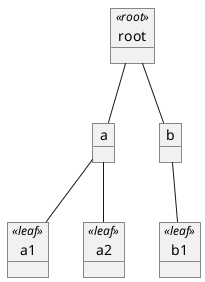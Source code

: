 @startuml
'https://plantuml.com/object-diagram

object root <<root>>
object a
object b
object a1 <<leaf>>
object a2 <<leaf>>
object b1 <<leaf>>

root -- a
root -- b

a -- a1
a -- a2
b -- b1

@enduml
